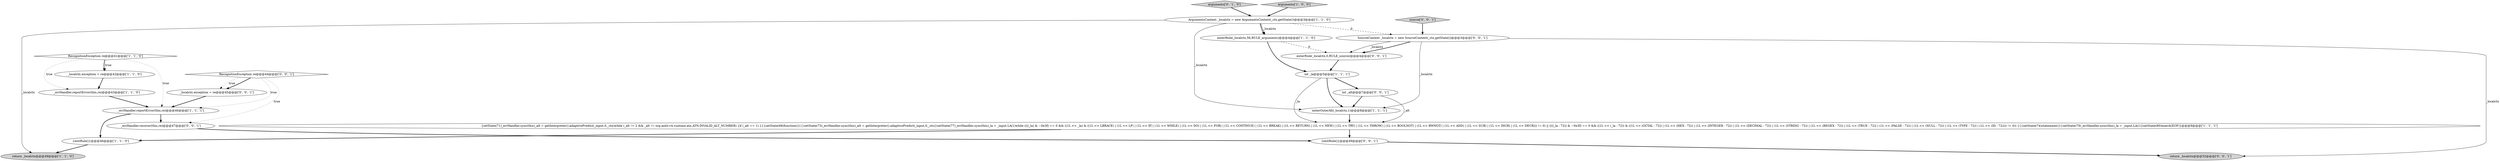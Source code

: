digraph {
4 [style = filled, label = "_errHandler.reportError(this,re)@@@43@@@['1', '1', '0']", fillcolor = white, shape = ellipse image = "AAA0AAABBB1BBB"];
6 [style = filled, label = "enterOuterAlt(_localctx,1)@@@8@@@['1', '1', '1']", fillcolor = white, shape = ellipse image = "AAA0AAABBB1BBB"];
5 [style = filled, label = "return _localctx@@@49@@@['1', '1', '0']", fillcolor = lightgray, shape = ellipse image = "AAA0AAABBB1BBB"];
9 [style = filled, label = "int _la@@@5@@@['1', '1', '1']", fillcolor = white, shape = ellipse image = "AAA0AAABBB1BBB"];
14 [style = filled, label = "SourceContext _localctx = new SourceContext(_ctx,getState())@@@3@@@['0', '0', '1']", fillcolor = white, shape = ellipse image = "AAA0AAABBB3BBB"];
13 [style = filled, label = "enterRule(_localctx,0,RULE_source)@@@4@@@['0', '0', '1']", fillcolor = white, shape = ellipse image = "AAA0AAABBB3BBB"];
15 [style = filled, label = "_errHandler.recover(this,re)@@@47@@@['0', '0', '1']", fillcolor = white, shape = ellipse image = "AAA0AAABBB3BBB"];
7 [style = filled, label = "ArgumentsContext _localctx = new ArgumentsContext(_ctx,getState())@@@3@@@['1', '1', '0']", fillcolor = white, shape = ellipse image = "AAA0AAABBB1BBB"];
19 [style = filled, label = "RecognitionException re@@@44@@@['0', '0', '1']", fillcolor = white, shape = diamond image = "AAA0AAABBB3BBB"];
1 [style = filled, label = "{exitRule()}@@@46@@@['1', '1', '0']", fillcolor = white, shape = ellipse image = "AAA0AAABBB1BBB"];
20 [style = filled, label = "int _alt@@@7@@@['0', '0', '1']", fillcolor = white, shape = ellipse image = "AAA0AAABBB3BBB"];
18 [style = filled, label = "_localctx.exception = re@@@45@@@['0', '0', '1']", fillcolor = white, shape = ellipse image = "AAA0AAABBB3BBB"];
12 [style = filled, label = "arguments['0', '1', '0']", fillcolor = lightgray, shape = diamond image = "AAA0AAABBB2BBB"];
21 [style = filled, label = "source['0', '0', '1']", fillcolor = lightgray, shape = diamond image = "AAA0AAABBB3BBB"];
3 [style = filled, label = "enterRule(_localctx,56,RULE_arguments)@@@4@@@['1', '1', '0']", fillcolor = white, shape = ellipse image = "AAA0AAABBB1BBB"];
0 [style = filled, label = "_errHandler.reportError(this,re)@@@46@@@['1', '1', '1']", fillcolor = white, shape = ellipse image = "AAA0AAABBB1BBB"];
11 [style = filled, label = "arguments['1', '0', '0']", fillcolor = lightgray, shape = diamond image = "AAA0AAABBB1BBB"];
8 [style = filled, label = "_localctx.exception = re@@@42@@@['1', '1', '0']", fillcolor = white, shape = ellipse image = "AAA0AAABBB1BBB"];
10 [style = filled, label = "{setState(71)_errHandler.sync(this)_alt = getInterpreter().adaptivePredict(_input,0,_ctx)while (_alt != 2 && _alt != org.antlr.v4.runtime.atn.ATN.INVALID_ALT_NUMBER) {if (_alt == 1) {{{setState(68)function()}}}setState(73)_errHandler.sync(this)_alt = getInterpreter().adaptivePredict(_input,0,_ctx)}setState(77)_errHandler.sync(this)_la = _input.LA(1)while ((((_la) & ~0x3f) == 0 && ((1L << _la) & ((1L << LBRACE) | (1L << LP) | (1L << IF) | (1L << WHILE) | (1L << DO) | (1L << FOR) | (1L << CONTINUE) | (1L << BREAK) | (1L << RETURN) | (1L << NEW) | (1L << TRY) | (1L << THROW) | (1L << BOOLNOT) | (1L << BWNOT) | (1L << ADD) | (1L << SUB) | (1L << INCR) | (1L << DECR))) != 0) || ((((_la - 72)) & ~0x3f) == 0 && ((1L << (_la - 72)) & ((1L << (OCTAL - 72)) | (1L << (HEX - 72)) | (1L << (INTEGER - 72)) | (1L << (DECIMAL - 72)) | (1L << (STRING - 72)) | (1L << (REGEX - 72)) | (1L << (TRUE - 72)) | (1L << (FALSE - 72)) | (1L << (NULL - 72)) | (1L << (TYPE - 72)) | (1L << (ID - 72)))) != 0)) {{{setState(74)statement()}}setState(79)_errHandler.sync(this)_la = _input.LA(1)}setState(80)match(EOF)}@@@9@@@['1', '1', '1']", fillcolor = white, shape = ellipse image = "AAA0AAABBB1BBB"];
16 [style = filled, label = "return _localctx@@@52@@@['0', '0', '1']", fillcolor = lightgray, shape = ellipse image = "AAA0AAABBB3BBB"];
2 [style = filled, label = "RecognitionException re@@@41@@@['1', '1', '0']", fillcolor = white, shape = diamond image = "AAA0AAABBB1BBB"];
17 [style = filled, label = "{exitRule()}@@@49@@@['0', '0', '1']", fillcolor = white, shape = ellipse image = "AAA0AAABBB3BBB"];
1->5 [style = bold, label=""];
19->18 [style = bold, label=""];
14->16 [style = solid, label="_localctx"];
7->6 [style = solid, label="_localctx"];
2->0 [style = dotted, label="true"];
2->8 [style = dotted, label="true"];
14->13 [style = solid, label="_localctx"];
9->10 [style = solid, label="_la"];
7->14 [style = dashed, label="0"];
14->6 [style = solid, label="_localctx"];
19->18 [style = dotted, label="true"];
9->20 [style = bold, label=""];
10->17 [style = bold, label=""];
20->6 [style = bold, label=""];
19->15 [style = dotted, label="true"];
3->13 [style = dashed, label="0"];
12->7 [style = bold, label=""];
7->3 [style = bold, label=""];
0->15 [style = bold, label=""];
9->6 [style = bold, label=""];
4->0 [style = bold, label=""];
20->10 [style = solid, label="_alt"];
3->9 [style = bold, label=""];
15->17 [style = bold, label=""];
19->0 [style = dotted, label="true"];
0->1 [style = bold, label=""];
6->10 [style = bold, label=""];
2->4 [style = dotted, label="true"];
21->14 [style = bold, label=""];
13->9 [style = bold, label=""];
8->4 [style = bold, label=""];
14->13 [style = bold, label=""];
10->1 [style = bold, label=""];
7->5 [style = solid, label="_localctx"];
18->0 [style = bold, label=""];
11->7 [style = bold, label=""];
17->16 [style = bold, label=""];
2->8 [style = bold, label=""];
7->3 [style = solid, label="_localctx"];
}
